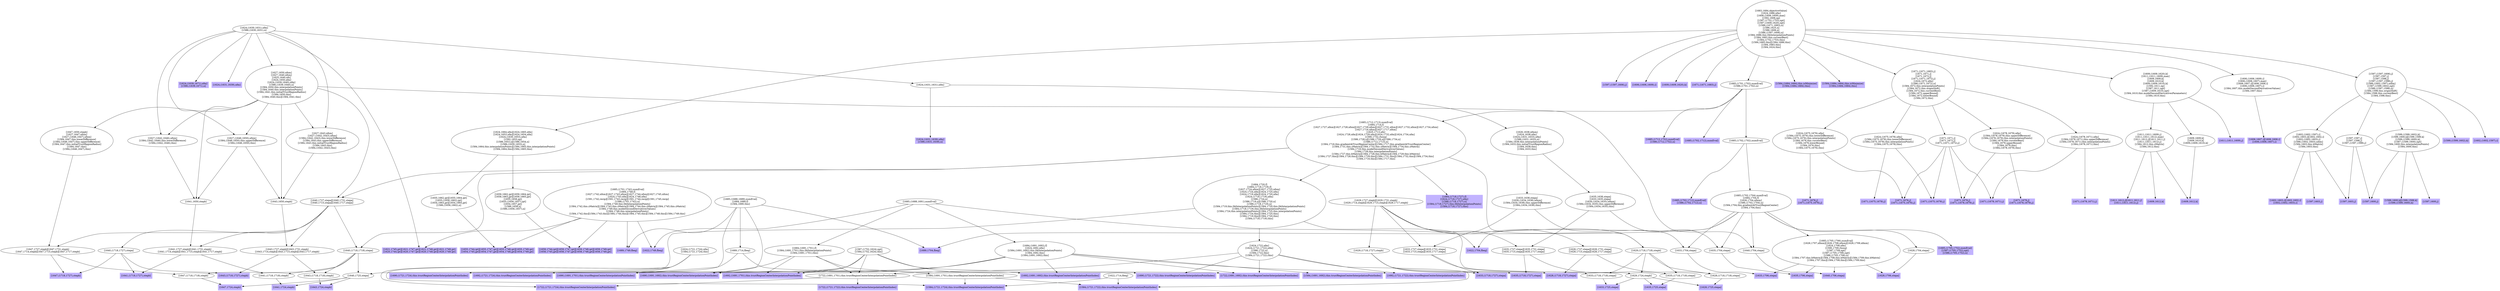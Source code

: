 digraph { 
1577 [shape=box,style=filled,color=".7 .3 1.0",label="[1659,1744,ipt][1659,1747,ipt][1659,1748,ipt][1659,1749,ipt]\n[1658,1745,jpt][1658,1747,jpt][1658,1748,jpt][1658,1749,jpt]"];
1578 [label="[1659,1662,ipt][1659,1664,ipt]\n[1658,1663,jpt][1658,1665,jpt]\n[1655,1658,ipt]\n[1655,(1656,1657),ipt]\n[1654,1657,jpt]\n[1586,1658,n]\n[1586,(1656,1657),n]"];
1579 [shape=box,style=filled,color=".7 .3 1.0",label="[1655,1744,ipt][1655,1747,ipt][1655,1748,ipt][1655,1749,ipt]\n[1654,1745,jpt][1654,1747,jpt][1654,1748,jpt][1654,1749,jpt]"];
1580 [label="[1655,1662,ipt][1655,1664,ipt]\n[1655,(1656,1662),ipt]\n[1654,1663,jpt][1654,1665,jpt]\n[1586,(1656,1662),n]"];
1581 [label="[1624,1664,nfm][1624,1665,nfm]\n[1624,1653,nfm][1624,1654,nfm]\n[1624,(1630,1653),nfm]\n[1592,1653,np]\n[1586,1653,n][1586,1654,n]\n[1586,(1630,1653),n]\n[1584,1664,this.interpolationPoints][1584,1665,this.interpolationPoints]\n[1584,1664,this][1584,1665,this]"];
1582 [shape=box,style=filled,color=".7 .3 1.0",label="[1584,(1684,1684),this.isMinimize]\n[1584,(1684,1684),this]"];
1583 [shape=box,style=filled,color=".7 .3 1.0",label="[1584,(1684,1684),this.isMinimize]\n[1584,(1684,1684),this]"];
1584 [shape=box,style=filled,color=".7 .3 1.0",label="[1584,(1691,1692),this.trustRegionCenterInterpolationPointIndex]"];
1585 [shape=box,style=filled,color=".7 .3 1.0",label="[1690,(1691,1692),this.trustRegionCenterInterpolationPointIndex]"];
1586 [shape=box,style=filled,color=".7 .3 1.0",label="[1692,(1691,1692),this.trustRegionCenterInterpolationPointIndex]"];
1587 [shape=box,style=filled,color=".7 .3 1.0",label="[1692,(1691,1701),this.trustRegionCenterInterpolationPointIndex]"];
1588 [shape=box,style=filled,color=".7 .3 1.0",label="[1692,(1721,1722),this.trustRegionCenterInterpolationPointIndex]"];
1589 [shape=box,style=filled,color=".7 .3 1.0",label="[1692,(1721,1724),this.trustRegionCenterInterpolationPointIndex]"];
1590 [shape=box,style=filled,color=".7 .3 1.0",label="[1722,(1691,1692),this.trustRegionCenterInterpolationPointIndex]"];
1591 [label="[1684,(1691,1692),f]\n[1624,1692,nfm]\n[1584,(1691,1692),this.fAtInterpolationPoints]\n[1584,1692,this]\n[1584,(1691,1692),this]"];
1592 [shape=box,style=filled,color=".7 .3 1.0",label="[1584,(1721,1722),this.trustRegionCenterInterpolationPointIndex]"];
1593 [shape=box,style=filled,color=".7 .3 1.0",label="[1584,(1721,1724),this.trustRegionCenterInterpolationPointIndex]"];
1594 [label="[1584,(1691,1701),this.trustRegionCenterInterpolationPointIndex]"];
1595 [shape=box,style=filled,color=".7 .3 1.0",label="[1690,(1691,1701),this.trustRegionCenterInterpolationPointIndex]"];
1596 [shape=box,style=filled,color=".7 .3 1.0",label="[1722,(1721,1722),this.trustRegionCenterInterpolationPointIndex]"];
1597 [shape=box,style=filled,color=".7 .3 1.0",label="[1722,(1721,1724),this.trustRegionCenterInterpolationPointIndex]"];
1598 [label="[1722,(1691,1701),this.trustRegionCenterInterpolationPointIndex]"];
1599 [label="[1684,(1691,1701),f]\n[1584,(1691,1701),this.fAtInterpolationPoints]\n[1584,(1691,1701),this]"];
1600 [shape=box,style=filled,color=".7 .3 1.0",label="[1621,1745,jpt][1621,1747,jpt][1621,1748,jpt][1621,1749,jpt]\n[1620,1744,ipt][1620,1747,ipt][1620,1748,ipt][1620,1749,ipt]"];
1601 [shape=box,style=filled,color=".7 .3 1.0",label="[1622,1749,fbeg]"];
1602 [shape=box,style=filled,color=".7 .3 1.0",label="[1689,1749,fbeg]"];
1603 [label="[1685,(1701,1742),numEval]\n[1684,1749,f]\n[1627,1742,nfxm][1627,1743,nfxm][1627,1744,nfxm][1627,1745,nfxm]\n[1624,1743,nfm][1624,1748,nfm]\n[1591,1742,recip][1591,1743,recip][1591,1744,recip][1591,1745,recip]\n[1586,(1701,1742),n]\n[1584,1749,this.fAtInterpolationPoints]\n[1584,1742,this.zMatrix][1584,1743,this.zMatrix][1584,1744,this.zMatrix][1584,1745,this.zMatrix]\n[1584,1749,this.modelSecondDerivativesValues]\n[1584,1748,this.interpolationPoints]\n[1584,1742,this][1584,1743,this][1584,1744,this][1584,1745,this][1584,1748,this][1584,1749,this]"];
1604 [label="[1587,(1752,1624),npt]\n[1584,(1752,1624),this]"];
1605 [shape=box,style=filled,color=".7 .3 1.0",label="[1690,(1721,1722),this.trustRegionCenterInterpolationPointIndex]"];
1606 [label="[1624,1722,nfm]\n[1624,(1721,1722),nfm]\n[1586,1722,n]\n[1584,1722,this]\n[1584,(1721,1722),this]"];
1607 [shape=box,style=filled,color=".7 .3 1.0",label="[1690,(1721,1724),this.trustRegionCenterInterpolationPointIndex]"];
1608 [label="[1624,(1721,1724),nfm]\n[1584,(1721,1724),this]"];
1609 [shape=box,style=filled,color=".7 .3 1.0",label="[1628,1725,stepa]"];
1610 [shape=box,style=filled,color=".7 .3 1.0",label="[1633,1725,stepa]"];
1611 [shape=box,style=filled,color=".7 .3 1.0",label="[1635,1725,stepa]"];
1612 [label="[1629,1724,stepb]"];
1613 [shape=box,style=filled,color=".7 .3 1.0",label="[1641,1724,stepb]"];
1614 [shape=box,style=filled,color=".7 .3 1.0",label="[1643,1724,stepb]"];
1615 [shape=box,style=filled,color=".7 .3 1.0",label="[1647,1724,stepb]"];
1616 [label="[1640,1725,stepa]"];
1617 [label="[1684,1720,f]\n[1684,(1718,1719),f]\n[1627,1724,nfxm][1627,1725,nfxm]\n[1624,1724,nfm][1624,1725,nfm]\n[1624,1719,nfm][1624,1720,nfm]\n[1624,(1718,1719),nfm]\n[1586,1724,n]\n[1586,1719,n][1586,1720,n]\n[1586,(1718,1719),n]\n[1584,1719,this.fAtInterpolationPoints][1584,1720,this.fAtInterpolationPoints]\n[1584,(1718,1719),this.fAtInterpolationPoints]\n[1584,1724,this.interpolationPoints][1584,1725,this.interpolationPoints]\n[1584,1724,this][1584,1725,this]\n[1584,1719,this][1584,1720,this]\n[1584,(1718,1719),this]"];
1618 [shape=box,style=filled,color=".7 .3 1.0",label="[1684,(1718,1727),f]\n[1624,(1718,1727),nfm]\n[1586,(1718,1727),n]\n[1584,(1718,1727),this.fAtInterpolationPoints]\n[1584,(1718,1727),this]"];
1619 [label="[1622,1714,fbeg]"];
1620 [label="[1628,(1718,1718),stepa]"];
1621 [shape=box,style=filled,color=".7 .3 1.0",label="[1628,(1718,1727),stepa]"];
1622 [label="[1628,1727,stepa][1628,1731,stepa]\n[1628,1715,stepa][1628,1717,stepa]"];
1623 [label="[1633,(1718,1718),stepa]"];
1624 [label="[1635,(1718,1718),stepa]"];
1625 [label="[1629,(1718,1718),stepb]"];
1626 [shape=box,style=filled,color=".7 .3 1.0",label="[1633,(1718,1727),stepa]"];
1627 [shape=box,style=filled,color=".7 .3 1.0",label="[1635,(1718,1727),stepa]"];
1628 [label="[1629,(1718,1727),stepb]"];
1629 [label="[1633,1727,stepa][1633,1731,stepa]\n[1633,1715,stepa][1633,1717,stepa]"];
1630 [label="[1635,1727,stepa][1635,1731,stepa]\n[1635,1715,stepa][1635,1717,stepa]"];
1631 [label="[1629,1727,stepb][1629,1731,stepb]\n[1629,1714,stepb][1629,1715,stepb][1629,1717,stepb]"];
1632 [label="[1641,(1718,1718),stepb]"];
1633 [label="[1643,(1718,1718),stepb]"];
1634 [label="[1647,(1718,1718),stepb]"];
1635 [label="[1640,(1718,1718),stepa]"];
1636 [shape=box,style=filled,color=".7 .3 1.0",label="[1641,(1718,1727),stepb]"];
1637 [shape=box,style=filled,color=".7 .3 1.0",label="[1643,(1718,1727),stepb]"];
1638 [shape=box,style=filled,color=".7 .3 1.0",label="[1647,(1718,1727),stepb]"];
1639 [label="[1640,(1718,1727),stepa]"];
1640 [label="[1641,1727,stepb][1641,1731,stepb]\n[1641,1714,stepb][1641,1715,stepb][1641,1717,stepb]"];
1641 [label="[1643,1727,stepb][1643,1731,stepb]\n[1643,1714,stepb][1643,1715,stepb][1643,1717,stepb]"];
1642 [label="[1647,1727,stepb][1647,1731,stepb]\n[1647,1714,stepb][1647,1715,stepb][1647,1717,stepb]"];
1643 [label="[1640,1727,stepa][1640,1731,stepa]\n[1640,1715,stepa][1640,1717,stepa]"];
1644 [label="[1689,1714,fbeg]"];
1645 [label="[1685,(1712,1713),numEval]\n[1684,1714,f]\n[1627,1727,nfxm][1627,1728,nfxm][1627,1729,nfxm][1627,1731,nfxm][1627,1732,nfxm][1627,1734,nfxm]\n[1627,1716,nfxm][1627,1717,nfxm]\n[1625,1713,nfx]\n[1624,1728,nfm][1624,1729,nfm][1624,1732,nfm][1624,1734,nfm]\n[1590,1732,rhosq]\n[1586,1728,n][1586,1729,n][1586,1734,n]\n[1586,(1712,1713),n]\n[1584,1716,this.gradientAtTrustRegionCenter][1584,1717,this.gradientAtTrustRegionCenter]\n[1584,1731,this.zMatrix][1584,1732,this.zMatrix][1584,1734,this.zMatrix]\n[1584,1716,this.modelSecondDerivativesValues]\n[1584,1728,this.interpolationPoints]\n[1584,1727,this.bMatrix][1584,1728,this.bMatrix][1584,1729,this.bMatrix]\n[1584,1727,this][1584,1728,this][1584,1729,this][1584,1731,this][1584,1732,this][1584,1734,this]\n[1584,1716,this][1584,1717,this]"];
1646 [shape=box,style=filled,color=".7 .3 1.0",label="[1628,1706,stepa]"];
1647 [shape=box,style=filled,color=".7 .3 1.0",label="[1633,1706,stepa]"];
1648 [shape=box,style=filled,color=".7 .3 1.0",label="[1635,1706,stepa]"];
1649 [shape=box,style=filled,color=".7 .3 1.0",label="[1640,1706,stepa]"];
1650 [label="[1685,(1705,1706),numEval]\n[1626,1707,nfmm][1626,1708,nfmm][1626,1709,nfmm]\n[1624,1708,nfm]\n[1590,1709,rhosq]\n[1587,1709,npt]\n[1587,(1705,1706),npt]\n[1586,(1705,1706),n]\n[1584,1707,this.bMatrix][1584,1708,this.bMatrix][1584,1709,this.bMatrix]\n[1584,1707,this][1584,1708,this][1584,1709,this]"];
1651 [shape=box,style=filled,color=".7 .3 1.0",label="[1685,(1705,1752),numEval]\n[1587,(1705,1752),npt]\n[1586,(1705,1752),n]"];
1652 [shape=box,style=filled,color=".7 .3 1.0",label="[1622,1704,fbeg]"];
1653 [label="[1628,1704,stepa]"];
1654 [label="[1633,1704,stepa]"];
1655 [label="[1635,1704,stepa]"];
1656 [label="[1640,1704,stepa]"];
1657 [shape=box,style=filled,color=".7 .3 1.0",label="[1689,1704,fbeg]"];
1658 [label="[1685,(1702,1704),numEval]\n[1684,1704,f]\n[1626,1704,nfmm]\n[1586,(1702,1704),n]\n[1584,1704,this.gradientAtTrustRegionCenter]\n[1584,1704,this]"];
1659 [label="[1685,(1688,1689),numEval]\n[1684,1689,f]\n[1584,1690,this]"];
1660 [shape=box,style=filled,color=".7 .3 1.0",label="[1671,1676,j]\n[1671,(1675,1676),j]"];
1661 [shape=box,style=filled,color=".7 .3 1.0",label="[1671,1676,j]\n[1671,(1675,1676),j]"];
1662 [label="[1624,(1675,1676),nfm]\n[1584,(1675,1676),this.lowerDifference]\n[1584,(1675,1676),this.interpolationPoints]\n[1584,1676,this.currentBest]\n[1584,1676,lowerBound]\n[1584,1676,this]\n[1584,(1675,1676),this]"];
1663 [shape=box,style=filled,color=".7 .3 1.0",label="[1671,(1675,1678),j]"];
1664 [shape=box,style=filled,color=".7 .3 1.0",label="[1671,(1675,1678),j]"];
1665 [label="[1624,(1675,1678),nfm]\n[1584,(1675,1678),this.lowerDifference]\n[1584,(1675,1678),this.interpolationPoints]\n[1584,(1675,1678),this]"];
1666 [shape=box,style=filled,color=".7 .3 1.0",label="[1671,1679,j]\n[1671,(1678,1679),j]"];
1667 [shape=box,style=filled,color=".7 .3 1.0",label="[1671,1679,j]\n[1671,(1678,1679),j]"];
1668 [label="[1624,(1678,1679),nfm]\n[1584,(1678,1679),this.upperDifference]\n[1584,(1678,1679),this.interpolationPoints]\n[1584,1679,this.currentBest]\n[1584,1679,upperBound]\n[1584,1679,this]\n[1584,(1678,1679),this]"];
1669 [shape=box,style=filled,color=".7 .3 1.0",label="[1671,(1678,1671),j]"];
1670 [shape=box,style=filled,color=".7 .3 1.0",label="[1671,(1678,1671),j]"];
1671 [label="[1624,(1678,1671),nfm]\n[1584,(1678,1671),this.upperDifference]\n[1584,(1678,1671),this.interpolationPoints]\n[1584,(1678,1671),this]"];
1672 [label="[1671,1671,j]\n[1671,1672,j]\n[1671,(1671,1672),j]"];
1673 [label="[1671,(1671,1683),j]\n[1671,1671,j]\n[1671,1672,j]\n[1671,(1671,1672),j]\n[1624,1672,nfm]\n[1586,(1671,1672),n]\n[1584,1672,this.interpolationPoints]\n[1584,1672,this.originShift]\n[1584,1672,this.currentBest]\n[1584,1672,upperBound]\n[1584,1672,lowerBound]\n[1584,1672,this]"];
1674 [label="[1643,1650,stepb]"];
1675 [label="[1627,1643,nfxm]\n[1627,(1642,1643),nfxm]\n[1584,(1642,1643),this.lowerDifference]\n[1584,1643,this.upperDifference]\n[1584,1643,this.initialTrustRegionRadius]\n[1584,1643,this]\n[1584,(1642,1643),this]"];
1676 [label="[1641,1650,stepb]"];
1677 [label="[1627,(1642,1646),nfxm]\n[1584,(1642,1646),this.lowerDifference]\n[1584,(1642,1646),this]"];
1678 [label="[1647,1650,stepb]\n[1627,1647,nfxm]\n[1627,(1646,1647),nfxm]\n[1584,1647,this.lowerDifference]\n[1584,(1646,1647),this.upperDifference]\n[1584,1647,this.initialTrustRegionRadius]\n[1584,1647,this]\n[1584,(1646,1647),this]"];
1679 [label="[1627,(1646,1650),nfxm]\n[1584,(1646,1650),this.upperDifference]\n[1584,(1646,1650),this]"];
1680 [label="[1627,1650,nfxm]\n[1627,1640,nfxm]\n[1625,1640,nfx]\n[1624,1650,nfm]\n[1624,(1639,1640),nfm]\n[1586,(1639,1640),n]\n[1584,1650,this.interpolationPoints]\n[1584,1640,this.interpolationPoints]\n[1584,1641,this.initialTrustRegionRadius]\n[1584,1650,this]\n[1584,1640,this][1584,1641,this]"];
1681 [label="[1635,1638,stepa]\n[1633,1635,stepa]\n[1626,(1634,1635),nfmm]\n[1584,(1634,1635),this.upperDifference]\n[1584,(1634,1635),this]"];
1682 [label="[1633,1638,stepa]\n[1626,(1634,1638),nfmm]\n[1584,(1634,1638),this.upperDifference]\n[1584,(1634,1638),this]"];
1683 [label="[1626,1638,nfmm]\n[1624,1638,nfm]\n[1624,(1631,1633),nfm]\n[1586,(1631,1633),n]\n[1584,1638,this.interpolationPoints]\n[1584,1633,this.initialTrustRegionRadius]\n[1584,1638,this]\n[1584,1633,this]"];
1684 [shape=box,style=filled,color=".7 .3 1.0",label="[1609,1612,k]"];
1685 [shape=box,style=filled,color=".7 .3 1.0",label="[1611,1612,j][1611,1611,j]\n[1611,(1611,1612),j]"];
1686 [shape=box,style=filled,color=".7 .3 1.0",label="[1609,1612,k]"];
1687 [label="[1611,(1611,1609),j]\n[1611,(1611,1612),max]\n[1611,1612,j][1611,1611,j]\n[1611,(1611,1612),j]\n[1584,1612,this.zMatrix]\n[1584,1612,this]"];
1688 [shape=box,style=filled,color=".7 .3 1.0",label="[1611,(1611,1609),j]"];
1689 [label="[1609,1609,k]\n[1609,1610,k]\n[1609,(1609,1610),k]"];
1690 [label="[1609,(1609,1620),k]\n[1611,(1611,1609),max]\n[1609,1609,k]\n[1609,1610,k]\n[1609,(1609,1610),k]\n[1592,1611,np]\n[1587,1611,npt]\n[1587,(1609,1610),npt]\n[1584,1610,this.modelSecondDerivativesParameters]\n[1584,1610,this]"];
1691 [shape=box,style=filled,color=".7 .3 1.0",label="[1606,1607,i][1606,1606,i]\n[1606,(1606,1607),i]"];
1692 [label="[1606,(1606,1609),i]\n[1606,(1606,1607),max]\n[1606,1607,i][1606,1606,i]\n[1606,(1606,1607),i]\n[1584,1607,this.modelSecondDerivativesValues]\n[1584,1607,this]"];
1693 [shape=box,style=filled,color=".7 .3 1.0",label="[1597,1603,j]"];
1694 [shape=box,style=filled,color=".7 .3 1.0",label="[1602,1603,i][1602,1602,i]\n[1602,(1602,1603),i]"];
1695 [shape=box,style=filled,color=".7 .3 1.0",label="[1597,1603,j]"];
1696 [label="[1602,(1602,1597),i]\n[1602,1603,i][1602,1602,i]\n[1602,(1602,1603),i]\n[1588,(1602,1603),ndim]\n[1584,1603,this.bMatrix]\n[1584,1603,this]"];
1697 [shape=box,style=filled,color=".7 .3 1.0",label="[1597,1600,j]"];
1698 [shape=box,style=filled,color=".7 .3 1.0",label="[1599,1600,k][1599,1599,k]\n[1599,(1599,1600),k]"];
1699 [shape=box,style=filled,color=".7 .3 1.0",label="[1597,1600,j]"];
1700 [label="[1599,(1599,1602),k]\n[1599,1600,k][1599,1599,k]\n[1599,(1599,1600),k]\n[1587,(1599,1600),npt]\n[1584,1600,this.interpolationPoints]\n[1584,1600,this]"];
1701 [shape=box,style=filled,color=".7 .3 1.0",label="[1599,(1599,1602),k]"];
1702 [shape=box,style=filled,color=".7 .3 1.0",label="[1602,(1602,1597),i]"];
1703 [label="[1597,1597,j]\n[1597,1598,j]\n[1597,(1597,1598),j]"];
1704 [label="[1597,(1597,1606),j]\n[1597,1597,j]\n[1597,1598,j]\n[1597,(1597,1598),j]\n[1588,(1602,1597),ndim]\n[1587,(1599,1602),npt]\n[1586,(1597,1598),n]\n[1584,1598,this.originShift]\n[1584,1598,this.currentBest]\n[1584,1598,this]"];
1705 [shape=box,style=filled,color=".7 .3 1.0",label="[1624,(1639,1671),nfm]\n[1586,(1639,1671),n]"];
1706 [shape=box,style=filled,color=".7 .3 1.0",label="[1624,(1631,1639),nfm]\n[1586,(1631,1639),n]"];
1707 [label="[1624,(1631,1631),nfm]"];
1708 [shape=box,style=filled,color=".7 .3 1.0",label="[1624,(1631,1639),nfm]"];
1709 [label="[1624,(1630,1631),nfm]\n[1586,(1630,1631),n]"];
1710 [shape=box,style=filled,color=".7 .3 1.0",label="[1685,(1712,1752),numEval]\n[1586,(1712,1752),n]"];
1711 [shape=box,style=filled,color=".7 .3 1.0",label="[1685,(1702,1712),numEval]\n[1586,(1702,1712),n]"];
1712 [label="[1685,(1702,1702),numEval]"];
1713 [shape=box,style=filled,color=".7 .3 1.0",label="[1685,(1702,1712),numEval]"];
1714 [label="[1685,(1701,1702),numEval]\n[1586,(1701,1702),n]"];
1715 [shape=box,style=filled,color=".7 .3 1.0",label="[1597,(1597,1606),j]"];
1716 [shape=box,style=filled,color=".7 .3 1.0",label="[1606,(1606,1609),i]"];
1717 [shape=box,style=filled,color=".7 .3 1.0",label="[1609,(1609,1620),k]"];
1718 [shape=box,style=filled,color=".7 .3 1.0",label="[1671,(1671,1683),j]"];
1719 [label="[1685,(1688,1691),numEval]"];
1720 [label="[1683,1684,objectiveValue]\n[1624,1686,nfm]\n[1606,(1606,1609),max]\n[1592,1606,np]\n[1587,(1752,1753),npt]\n[1587,(1609,1620),npt]\n[1586,(1671,1683),n]\n[1586,1625,n]\n[1586,1606,n]\n[1586,(1597,1606),n]\n[1584,1686,this.fAtInterpolationPoints]\n[1584,1683,this.currentBest]\n[1584,(1752,1753),this]\n[1584,1685,this][1584,1686,this]\n[1584,1683,this]\n[1584,1624,this]"];
1578 -> 1577;
1580 -> 1579;
1581 -> 1578;
1581 -> 1580;
1591 -> 1584;
1591 -> 1585;
1591 -> 1586;
1591 -> 1587;
1591 -> 1588;
1591 -> 1589;
1591 -> 1590;
1594 -> 1592;
1594 -> 1593;
1598 -> 1596;
1598 -> 1597;
1599 -> 1587;
1599 -> 1594;
1599 -> 1595;
1599 -> 1598;
1603 -> 1577;
1603 -> 1579;
1603 -> 1600;
1603 -> 1601;
1603 -> 1602;
1604 -> 1585;
1604 -> 1586;
1604 -> 1587;
1604 -> 1590;
1604 -> 1595;
1604 -> 1598;
1606 -> 1588;
1606 -> 1590;
1606 -> 1592;
1606 -> 1598;
1606 -> 1605;
1608 -> 1589;
1608 -> 1593;
1608 -> 1597;
1608 -> 1607;
1612 -> 1609;
1612 -> 1610;
1612 -> 1611;
1616 -> 1613;
1616 -> 1614;
1616 -> 1615;
1617 -> 1606;
1617 -> 1612;
1617 -> 1616;
1619 -> 1592;
1619 -> 1593;
1620 -> 1609;
1622 -> 1620;
1622 -> 1621;
1623 -> 1610;
1624 -> 1611;
1625 -> 1612;
1625 -> 1620;
1625 -> 1623;
1625 -> 1624;
1628 -> 1621;
1628 -> 1626;
1628 -> 1627;
1629 -> 1623;
1629 -> 1626;
1630 -> 1624;
1630 -> 1627;
1631 -> 1622;
1631 -> 1625;
1631 -> 1628;
1631 -> 1629;
1631 -> 1630;
1632 -> 1613;
1633 -> 1614;
1634 -> 1615;
1635 -> 1616;
1635 -> 1632;
1635 -> 1633;
1635 -> 1634;
1639 -> 1636;
1639 -> 1637;
1639 -> 1638;
1640 -> 1632;
1640 -> 1636;
1641 -> 1633;
1641 -> 1637;
1642 -> 1634;
1642 -> 1638;
1643 -> 1635;
1643 -> 1639;
1643 -> 1640;
1643 -> 1641;
1643 -> 1642;
1644 -> 1605;
1644 -> 1607;
1645 -> 1617;
1645 -> 1618;
1645 -> 1625;
1645 -> 1631;
1645 -> 1635;
1645 -> 1643;
1650 -> 1646;
1650 -> 1647;
1650 -> 1648;
1650 -> 1649;
1653 -> 1646;
1654 -> 1647;
1655 -> 1648;
1656 -> 1649;
1658 -> 1650;
1658 -> 1651;
1658 -> 1652;
1658 -> 1653;
1658 -> 1654;
1658 -> 1655;
1658 -> 1656;
1658 -> 1657;
1659 -> 1585;
1659 -> 1595;
1659 -> 1602;
1659 -> 1644;
1659 -> 1657;
1662 -> 1660;
1662 -> 1661;
1665 -> 1663;
1665 -> 1664;
1668 -> 1666;
1668 -> 1667;
1671 -> 1669;
1671 -> 1670;
1672 -> 1661;
1672 -> 1664;
1672 -> 1667;
1672 -> 1670;
1673 -> 1662;
1673 -> 1665;
1673 -> 1668;
1673 -> 1671;
1673 -> 1672;
1674 -> 1641;
1675 -> 1674;
1676 -> 1640;
1677 -> 1676;
1678 -> 1642;
1679 -> 1674;
1679 -> 1676;
1680 -> 1643;
1680 -> 1656;
1680 -> 1674;
1680 -> 1675;
1680 -> 1676;
1680 -> 1677;
1680 -> 1678;
1680 -> 1679;
1681 -> 1630;
1681 -> 1655;
1682 -> 1629;
1682 -> 1654;
1683 -> 1681;
1683 -> 1682;
1687 -> 1684;
1687 -> 1685;
1687 -> 1686;
1689 -> 1686;
1690 -> 1687;
1690 -> 1688;
1690 -> 1689;
1692 -> 1691;
1696 -> 1693;
1696 -> 1694;
1696 -> 1695;
1700 -> 1697;
1700 -> 1698;
1700 -> 1699;
1703 -> 1695;
1703 -> 1699;
1704 -> 1696;
1704 -> 1700;
1704 -> 1701;
1704 -> 1702;
1704 -> 1703;
1707 -> 1683;
1707 -> 1706;
1709 -> 1600;
1709 -> 1675;
1709 -> 1677;
1709 -> 1679;
1709 -> 1680;
1709 -> 1705;
1709 -> 1707;
1709 -> 1708;
1712 -> 1658;
1712 -> 1711;
1714 -> 1645;
1714 -> 1710;
1714 -> 1712;
1714 -> 1713;
1719 -> 1591;
1719 -> 1599;
1719 -> 1601;
1719 -> 1652;
1720 -> 1581;
1720 -> 1582;
1720 -> 1583;
1720 -> 1673;
1720 -> 1690;
1720 -> 1692;
1720 -> 1704;
1720 -> 1714;
1720 -> 1715;
1720 -> 1716;
1720 -> 1717;
1720 -> 1718;
}